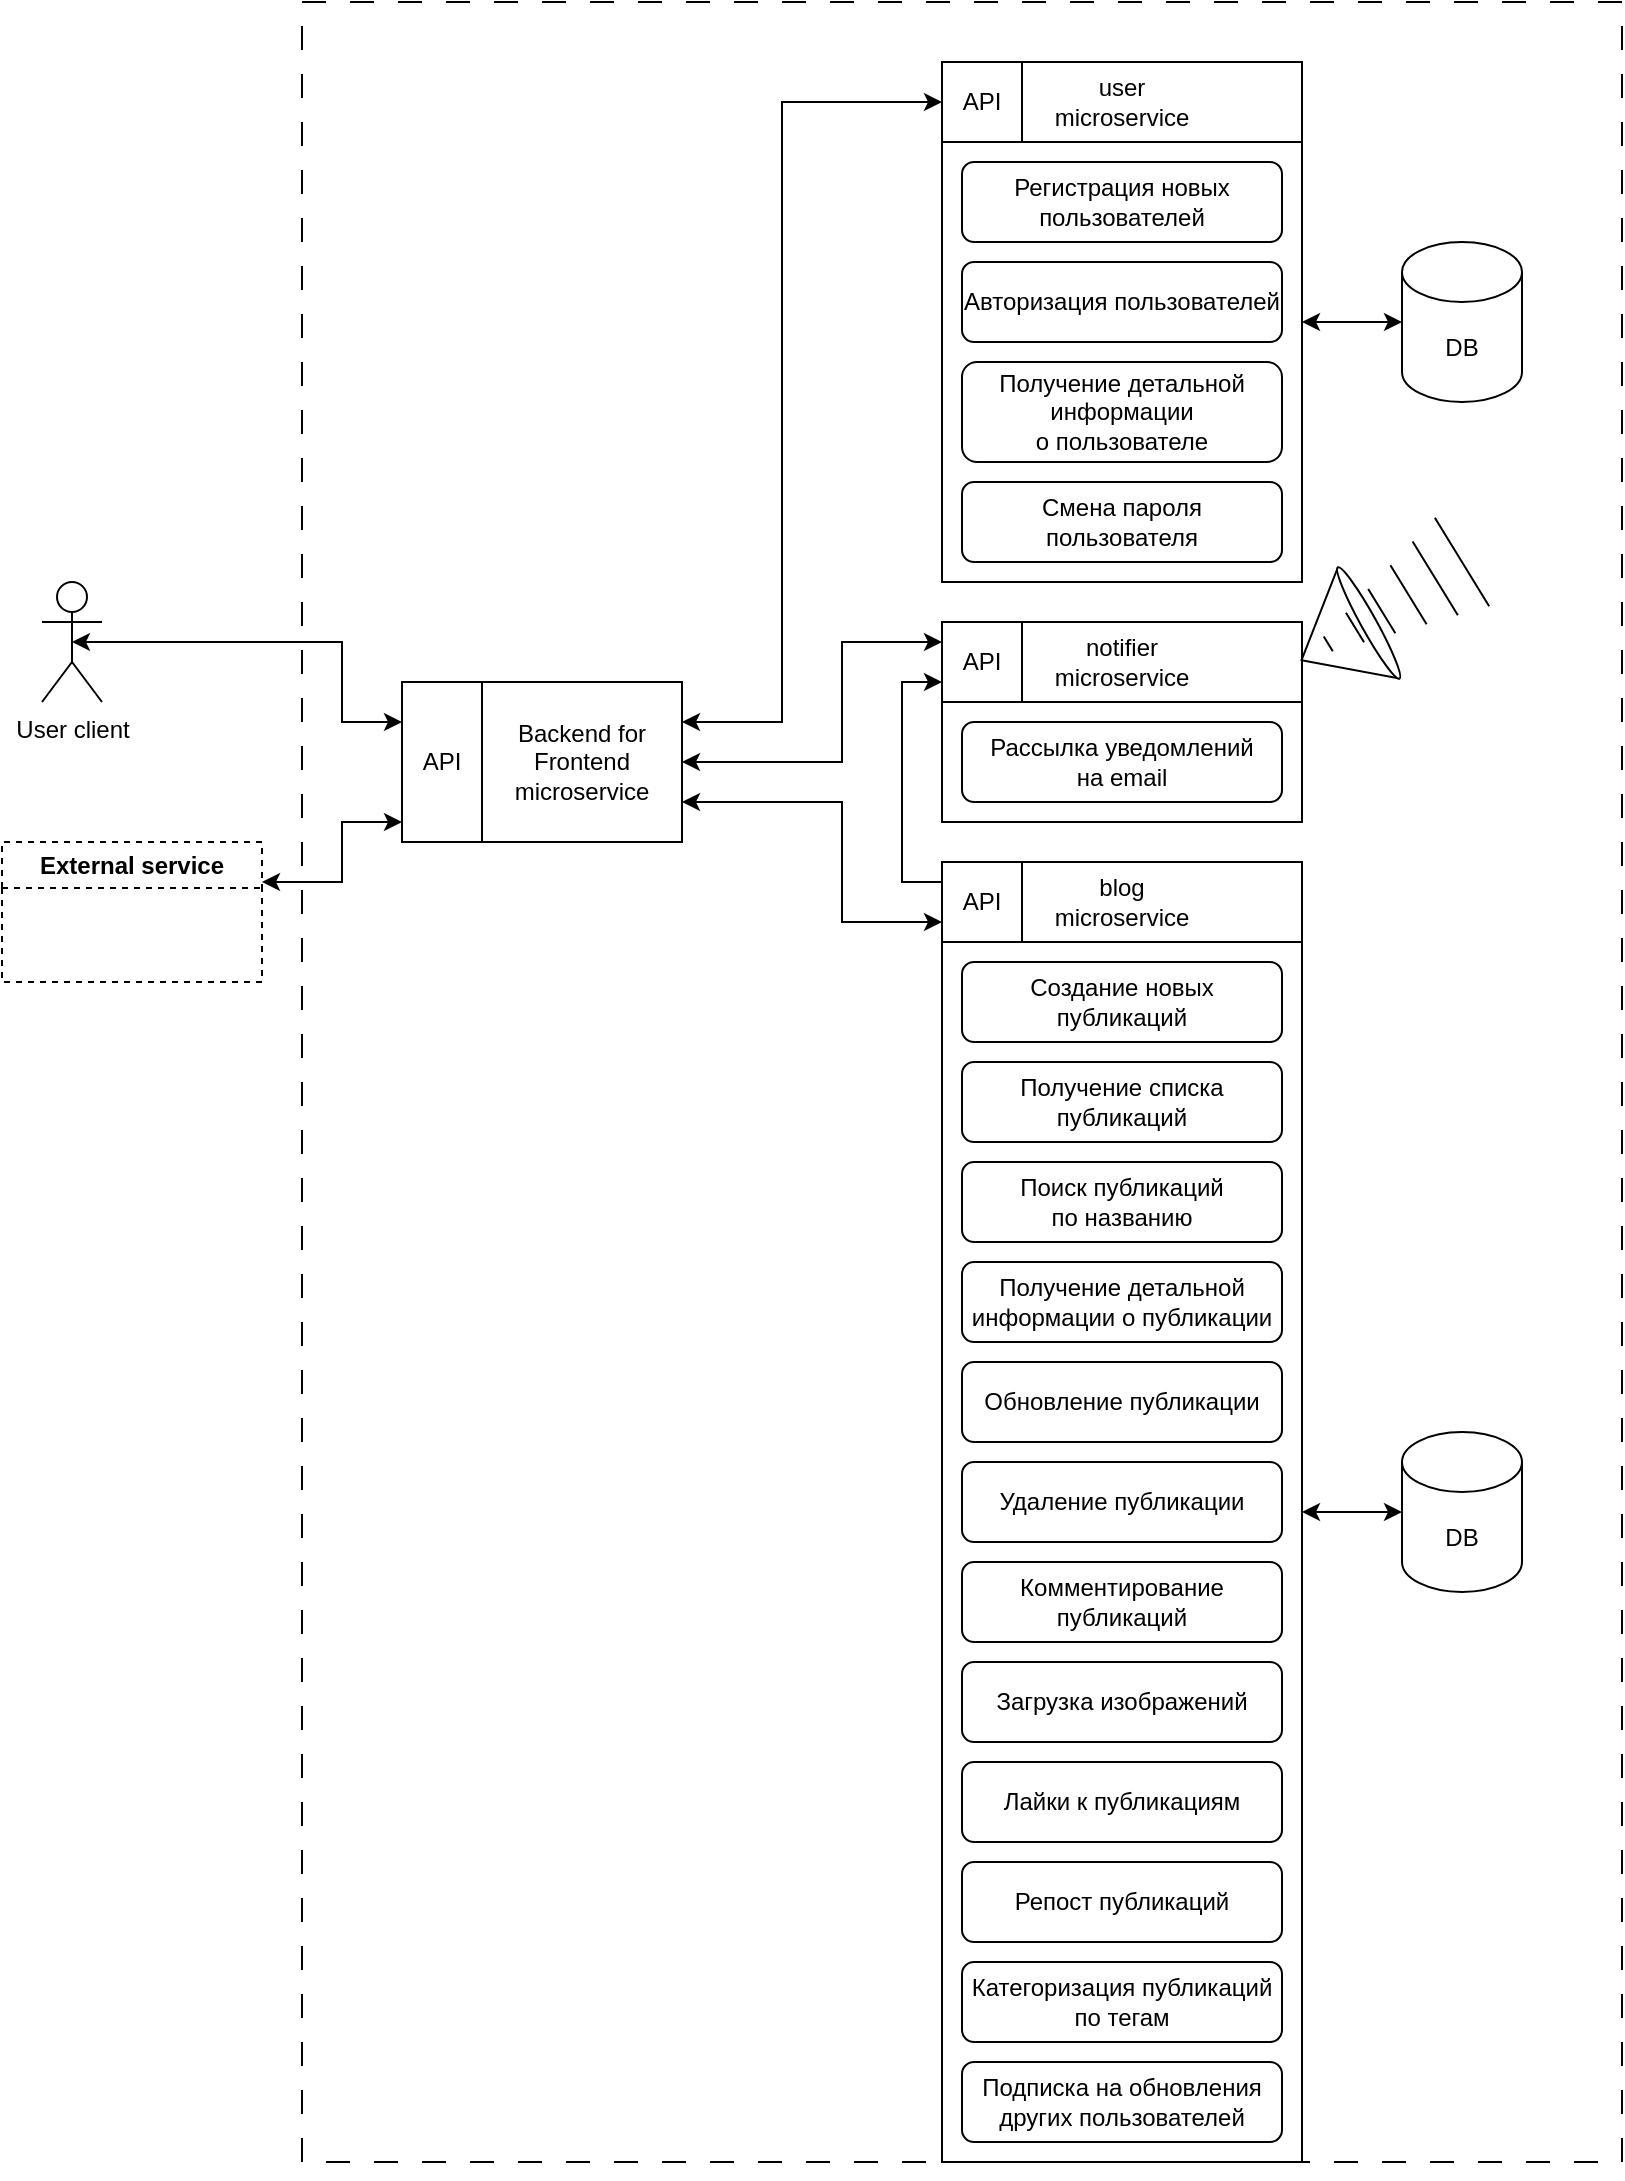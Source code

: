 <mxfile version="21.1.2" type="google">
  <diagram name="Page-1" id="z_fRJwpCjMnh6KyiNITC">
    <mxGraphModel grid="1" page="1" gridSize="10" guides="1" tooltips="1" connect="1" arrows="1" fold="1" pageScale="1" pageWidth="850" pageHeight="1100" math="0" shadow="0">
      <root>
        <mxCell id="0" />
        <mxCell id="1" parent="0" />
        <mxCell id="0gv8Akita5hSSqP6VonP-50" value="" style="rounded=0;whiteSpace=wrap;html=1;dashed=1;dashPattern=12 12;" vertex="1" parent="1">
          <mxGeometry x="160" width="660" height="1080" as="geometry" />
        </mxCell>
        <mxCell id="0gv8Akita5hSSqP6VonP-72" value="" style="verticalLabelPosition=bottom;verticalAlign=top;html=1;shape=mxgraph.basic.cone;rotation=-119;" vertex="1" parent="1">
          <mxGeometry x="646.5" y="297.73" width="63.5" height="42.27" as="geometry" />
        </mxCell>
        <mxCell id="0gv8Akita5hSSqP6VonP-8" value="" style="rounded=0;whiteSpace=wrap;html=1;" vertex="1" parent="1">
          <mxGeometry x="480" y="30" width="180" height="260" as="geometry" />
        </mxCell>
        <mxCell id="0gv8Akita5hSSqP6VonP-15" value="user&lt;br&gt;microservice" style="rounded=0;whiteSpace=wrap;html=1;" vertex="1" parent="1">
          <mxGeometry x="480" y="30" width="180" height="40" as="geometry" />
        </mxCell>
        <mxCell id="0gv8Akita5hSSqP6VonP-16" value="" style="rounded=0;whiteSpace=wrap;html=1;" vertex="1" parent="1">
          <mxGeometry x="480" y="430" width="180" height="650" as="geometry" />
        </mxCell>
        <mxCell id="0gv8Akita5hSSqP6VonP-17" value="blog&lt;br style=&quot;border-color: var(--border-color);&quot;&gt;microservice" style="rounded=0;whiteSpace=wrap;html=1;" vertex="1" parent="1">
          <mxGeometry x="480" y="430" width="180" height="40" as="geometry" />
        </mxCell>
        <mxCell id="0gv8Akita5hSSqP6VonP-18" value="Регистрация новых пользователей" style="rounded=1;whiteSpace=wrap;html=1;" vertex="1" parent="1">
          <mxGeometry x="490" y="80" width="160" height="40" as="geometry" />
        </mxCell>
        <mxCell id="0gv8Akita5hSSqP6VonP-19" value="Авторизация пользователей" style="rounded=1;whiteSpace=wrap;html=1;" vertex="1" parent="1">
          <mxGeometry x="490" y="130" width="160" height="40" as="geometry" />
        </mxCell>
        <mxCell id="0gv8Akita5hSSqP6VonP-20" value="Создание новых публикаций" style="rounded=1;whiteSpace=wrap;html=1;" vertex="1" parent="1">
          <mxGeometry x="490" y="480" width="160" height="40" as="geometry" />
        </mxCell>
        <mxCell id="0gv8Akita5hSSqP6VonP-21" value="Получение детальной информации о&amp;nbsp;публикации" style="rounded=1;whiteSpace=wrap;html=1;" vertex="1" parent="1">
          <mxGeometry x="490" y="630" width="160" height="40" as="geometry" />
        </mxCell>
        <mxCell id="0gv8Akita5hSSqP6VonP-22" value="Обновление публикации" style="rounded=1;whiteSpace=wrap;html=1;" vertex="1" parent="1">
          <mxGeometry x="490" y="680" width="160" height="40" as="geometry" />
        </mxCell>
        <mxCell id="0gv8Akita5hSSqP6VonP-23" value="Удаление публикации" style="rounded=1;whiteSpace=wrap;html=1;" vertex="1" parent="1">
          <mxGeometry x="490" y="730" width="160" height="40" as="geometry" />
        </mxCell>
        <mxCell id="0gv8Akita5hSSqP6VonP-25" value="Комментирование публикаций" style="rounded=1;whiteSpace=wrap;html=1;" vertex="1" parent="1">
          <mxGeometry x="490" y="780" width="160" height="40" as="geometry" />
        </mxCell>
        <mxCell id="0gv8Akita5hSSqP6VonP-26" value="Загрузка изображений" style="rounded=1;whiteSpace=wrap;html=1;" vertex="1" parent="1">
          <mxGeometry x="490" y="830" width="160" height="40" as="geometry" />
        </mxCell>
        <mxCell id="0gv8Akita5hSSqP6VonP-27" value="Лайки к&amp;nbsp;публикациям" style="rounded=1;whiteSpace=wrap;html=1;" vertex="1" parent="1">
          <mxGeometry x="490" y="880" width="160" height="40" as="geometry" />
        </mxCell>
        <mxCell id="0gv8Akita5hSSqP6VonP-28" value="Получение списка публикаций" style="rounded=1;whiteSpace=wrap;html=1;" vertex="1" parent="1">
          <mxGeometry x="490" y="530" width="160" height="40" as="geometry" />
        </mxCell>
        <mxCell id="0gv8Akita5hSSqP6VonP-30" value="Репост публикаций" style="rounded=1;whiteSpace=wrap;html=1;" vertex="1" parent="1">
          <mxGeometry x="490" y="930" width="160" height="40" as="geometry" />
        </mxCell>
        <mxCell id="0gv8Akita5hSSqP6VonP-31" value="Категоризация публикаций по&amp;nbsp;тегам" style="rounded=1;whiteSpace=wrap;html=1;" vertex="1" parent="1">
          <mxGeometry x="490" y="980" width="160" height="40" as="geometry" />
        </mxCell>
        <mxCell id="0gv8Akita5hSSqP6VonP-32" value="Поиск публикаций по&amp;nbsp;названию" style="rounded=1;whiteSpace=wrap;html=1;" vertex="1" parent="1">
          <mxGeometry x="490" y="580" width="160" height="40" as="geometry" />
        </mxCell>
        <mxCell id="0gv8Akita5hSSqP6VonP-33" value="Подписка на&amp;nbsp;обновления других пользователей" style="rounded=1;whiteSpace=wrap;html=1;" vertex="1" parent="1">
          <mxGeometry x="490" y="1030" width="160" height="40" as="geometry" />
        </mxCell>
        <mxCell id="0gv8Akita5hSSqP6VonP-35" value="Получение детальной информации о&amp;nbsp;пользователе" style="rounded=1;whiteSpace=wrap;html=1;" vertex="1" parent="1">
          <mxGeometry x="490" y="180" width="160" height="50" as="geometry" />
        </mxCell>
        <mxCell id="0gv8Akita5hSSqP6VonP-36" value="" style="rounded=0;whiteSpace=wrap;html=1;" vertex="1" parent="1">
          <mxGeometry x="480" y="310" width="180" height="100" as="geometry" />
        </mxCell>
        <mxCell id="0gv8Akita5hSSqP6VonP-37" value="notifier&lt;br style=&quot;border-color: var(--border-color);&quot;&gt;microservice" style="rounded=0;whiteSpace=wrap;html=1;" vertex="1" parent="1">
          <mxGeometry x="480" y="310" width="180" height="40" as="geometry" />
        </mxCell>
        <mxCell id="0gv8Akita5hSSqP6VonP-38" value="Рассылка уведомлений на&amp;nbsp;email" style="rounded=1;whiteSpace=wrap;html=1;" vertex="1" parent="1">
          <mxGeometry x="490" y="360" width="160" height="40" as="geometry" />
        </mxCell>
        <mxCell id="0gv8Akita5hSSqP6VonP-43" style="edgeStyle=orthogonalEdgeStyle;rounded=0;orthogonalLoop=1;jettySize=auto;html=1;exitX=0.5;exitY=1;exitDx=0;exitDy=0;" edge="1" parent="1" source="0gv8Akita5hSSqP6VonP-16" target="0gv8Akita5hSSqP6VonP-16">
          <mxGeometry relative="1" as="geometry" />
        </mxCell>
        <mxCell id="0gv8Akita5hSSqP6VonP-45" value="Смена пароля пользователя" style="rounded=1;whiteSpace=wrap;html=1;" vertex="1" parent="1">
          <mxGeometry x="490" y="240" width="160" height="40" as="geometry" />
        </mxCell>
        <mxCell id="0gv8Akita5hSSqP6VonP-47" value="Backend for Frontend&lt;br style=&quot;border-color: var(--border-color);&quot;&gt;microservice" style="rounded=0;whiteSpace=wrap;html=1;" vertex="1" parent="1">
          <mxGeometry x="250" y="340" width="100" height="80" as="geometry" />
        </mxCell>
        <mxCell id="0gv8Akita5hSSqP6VonP-52" value="" style="endArrow=classic;startArrow=classic;html=1;rounded=0;entryX=0;entryY=0.5;entryDx=0;entryDy=0;exitX=1;exitY=0.25;exitDx=0;exitDy=0;" edge="1" parent="1" source="0gv8Akita5hSSqP6VonP-47" target="0gv8Akita5hSSqP6VonP-15">
          <mxGeometry width="50" height="50" relative="1" as="geometry">
            <mxPoint x="380" y="300" as="sourcePoint" />
            <mxPoint x="430" y="250" as="targetPoint" />
            <Array as="points">
              <mxPoint x="400" y="360" />
              <mxPoint x="400" y="50" />
            </Array>
          </mxGeometry>
        </mxCell>
        <mxCell id="0gv8Akita5hSSqP6VonP-53" value="" style="endArrow=classic;startArrow=classic;html=1;rounded=0;entryX=0;entryY=0.25;entryDx=0;entryDy=0;exitX=1;exitY=0.5;exitDx=0;exitDy=0;" edge="1" parent="1" source="0gv8Akita5hSSqP6VonP-47" target="0gv8Akita5hSSqP6VonP-67">
          <mxGeometry width="50" height="50" relative="1" as="geometry">
            <mxPoint x="400" y="380" as="sourcePoint" />
            <mxPoint x="450" y="330" as="targetPoint" />
            <Array as="points">
              <mxPoint x="430" y="380" />
              <mxPoint x="430" y="320" />
            </Array>
          </mxGeometry>
        </mxCell>
        <mxCell id="0gv8Akita5hSSqP6VonP-54" value="" style="endArrow=classic;startArrow=classic;html=1;rounded=0;exitX=1;exitY=0.75;exitDx=0;exitDy=0;entryX=0;entryY=0.75;entryDx=0;entryDy=0;" edge="1" parent="1" source="0gv8Akita5hSSqP6VonP-47" target="0gv8Akita5hSSqP6VonP-68">
          <mxGeometry width="50" height="50" relative="1" as="geometry">
            <mxPoint x="390" y="530" as="sourcePoint" />
            <mxPoint x="440" y="480" as="targetPoint" />
            <Array as="points">
              <mxPoint x="430" y="400" />
              <mxPoint x="430" y="460" />
            </Array>
          </mxGeometry>
        </mxCell>
        <mxCell id="0gv8Akita5hSSqP6VonP-55" value="User client" style="shape=umlActor;verticalLabelPosition=bottom;verticalAlign=top;html=1;outlineConnect=0;" vertex="1" parent="1">
          <mxGeometry x="30" y="290" width="30" height="60" as="geometry" />
        </mxCell>
        <mxCell id="0gv8Akita5hSSqP6VonP-56" value="External service" style="swimlane;whiteSpace=wrap;html=1;dashed=1;" vertex="1" parent="1">
          <mxGeometry x="10" y="420" width="130" height="70" as="geometry" />
        </mxCell>
        <mxCell id="0gv8Akita5hSSqP6VonP-58" value="" style="endArrow=classic;startArrow=classic;html=1;rounded=0;exitX=0.5;exitY=0.5;exitDx=0;exitDy=0;exitPerimeter=0;entryX=0;entryY=0.25;entryDx=0;entryDy=0;" edge="1" parent="1" source="0gv8Akita5hSSqP6VonP-55" target="0gv8Akita5hSSqP6VonP-65">
          <mxGeometry width="50" height="50" relative="1" as="geometry">
            <mxPoint x="70" y="330" as="sourcePoint" />
            <mxPoint x="120" y="280" as="targetPoint" />
            <Array as="points">
              <mxPoint x="180" y="320" />
              <mxPoint x="180" y="360" />
            </Array>
          </mxGeometry>
        </mxCell>
        <mxCell id="0gv8Akita5hSSqP6VonP-60" value="" style="endArrow=classic;startArrow=classic;html=1;rounded=0;" edge="1" parent="1">
          <mxGeometry width="50" height="50" relative="1" as="geometry">
            <mxPoint x="140" y="440" as="sourcePoint" />
            <mxPoint x="210" y="410" as="targetPoint" />
            <Array as="points">
              <mxPoint x="180" y="440" />
              <mxPoint x="180" y="410" />
            </Array>
          </mxGeometry>
        </mxCell>
        <mxCell id="0gv8Akita5hSSqP6VonP-61" value="DB" style="shape=cylinder3;whiteSpace=wrap;html=1;boundedLbl=1;backgroundOutline=1;size=15;" vertex="1" parent="1">
          <mxGeometry x="710" y="120" width="60" height="80" as="geometry" />
        </mxCell>
        <mxCell id="0gv8Akita5hSSqP6VonP-62" value="DB" style="shape=cylinder3;whiteSpace=wrap;html=1;boundedLbl=1;backgroundOutline=1;size=15;" vertex="1" parent="1">
          <mxGeometry x="710" y="715" width="60" height="80" as="geometry" />
        </mxCell>
        <mxCell id="0gv8Akita5hSSqP6VonP-63" value="" style="endArrow=classic;startArrow=classic;html=1;rounded=0;entryX=0;entryY=0.5;entryDx=0;entryDy=0;entryPerimeter=0;exitX=1;exitY=0.5;exitDx=0;exitDy=0;" edge="1" parent="1" source="0gv8Akita5hSSqP6VonP-8" target="0gv8Akita5hSSqP6VonP-61">
          <mxGeometry width="50" height="50" relative="1" as="geometry">
            <mxPoint x="650" y="240" as="sourcePoint" />
            <mxPoint x="700" y="190" as="targetPoint" />
          </mxGeometry>
        </mxCell>
        <mxCell id="0gv8Akita5hSSqP6VonP-64" value="" style="endArrow=classic;startArrow=classic;html=1;rounded=0;entryX=1;entryY=0.5;entryDx=0;entryDy=0;exitX=0;exitY=0.5;exitDx=0;exitDy=0;exitPerimeter=0;" edge="1" parent="1" source="0gv8Akita5hSSqP6VonP-62" target="0gv8Akita5hSSqP6VonP-16">
          <mxGeometry width="50" height="50" relative="1" as="geometry">
            <mxPoint x="710" y="570" as="sourcePoint" />
            <mxPoint x="760" y="520" as="targetPoint" />
          </mxGeometry>
        </mxCell>
        <mxCell id="0gv8Akita5hSSqP6VonP-65" value="API" style="rounded=0;whiteSpace=wrap;html=1;" vertex="1" parent="1">
          <mxGeometry x="210" y="340" width="40" height="80" as="geometry" />
        </mxCell>
        <mxCell id="0gv8Akita5hSSqP6VonP-66" value="API" style="rounded=0;whiteSpace=wrap;html=1;" vertex="1" parent="1">
          <mxGeometry x="480" y="30" width="40" height="40" as="geometry" />
        </mxCell>
        <mxCell id="0gv8Akita5hSSqP6VonP-67" value="API" style="rounded=0;whiteSpace=wrap;html=1;" vertex="1" parent="1">
          <mxGeometry x="480" y="310" width="40" height="40" as="geometry" />
        </mxCell>
        <mxCell id="0gv8Akita5hSSqP6VonP-68" value="API" style="rounded=0;whiteSpace=wrap;html=1;" vertex="1" parent="1">
          <mxGeometry x="480" y="430" width="40" height="40" as="geometry" />
        </mxCell>
        <mxCell id="0gv8Akita5hSSqP6VonP-71" value="" style="shape=mxgraph.arrows2.wedgeArrowDashed2;html=1;bendable=0;startWidth=18;stepSize=15;rounded=0;" edge="1" parent="1" source="0gv8Akita5hSSqP6VonP-72">
          <mxGeometry width="100" height="100" relative="1" as="geometry">
            <mxPoint x="710" y="310" as="sourcePoint" />
            <mxPoint x="660" y="330" as="targetPoint" />
          </mxGeometry>
        </mxCell>
        <mxCell id="0gv8Akita5hSSqP6VonP-73" value="" style="shape=mxgraph.arrows2.wedgeArrowDashed2;html=1;bendable=0;startWidth=26;stepSize=15;rounded=0;entryX=0.5;entryY=0;entryDx=0;entryDy=0;entryPerimeter=0;" edge="1" parent="1" target="0gv8Akita5hSSqP6VonP-72">
          <mxGeometry width="100" height="100" relative="1" as="geometry">
            <mxPoint x="740" y="280" as="sourcePoint" />
            <mxPoint x="660" y="330" as="targetPoint" />
          </mxGeometry>
        </mxCell>
        <mxCell id="0gv8Akita5hSSqP6VonP-74" value="" style="endArrow=classic;startArrow=baseDash;html=1;rounded=0;exitX=0;exitY=0.25;exitDx=0;exitDy=0;startFill=0;" edge="1" parent="1" source="0gv8Akita5hSSqP6VonP-68">
          <mxGeometry width="50" height="50" relative="1" as="geometry">
            <mxPoint x="430" y="390" as="sourcePoint" />
            <mxPoint x="480" y="340" as="targetPoint" />
            <Array as="points">
              <mxPoint x="460" y="440" />
              <mxPoint x="460" y="340" />
            </Array>
          </mxGeometry>
        </mxCell>
      </root>
    </mxGraphModel>
  </diagram>
</mxfile>
